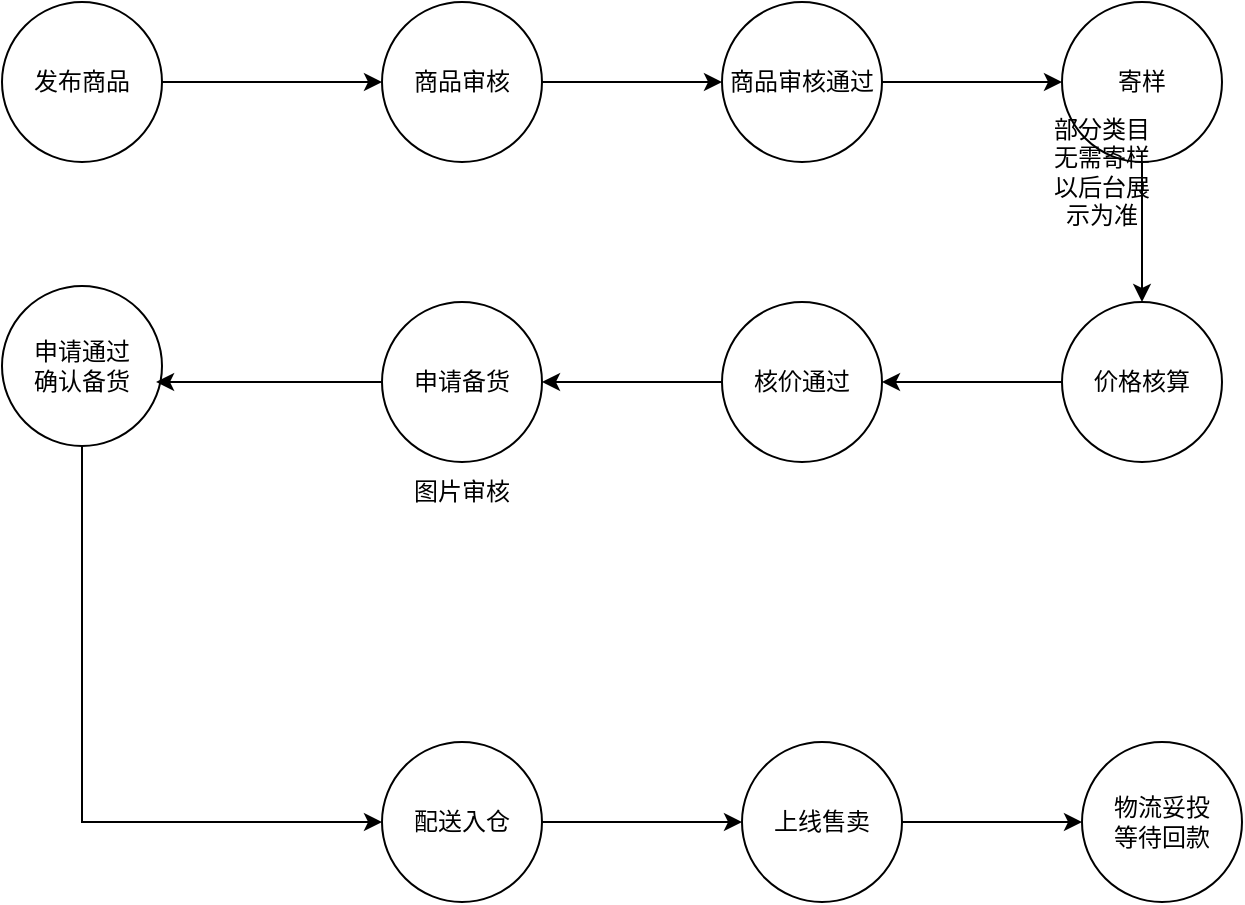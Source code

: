 <mxfile version="23.1.7" type="github">
  <diagram name="第 1 页" id="a4i_yAt7H9r80esRCjpm">
    <mxGraphModel dx="2074" dy="1121" grid="1" gridSize="10" guides="1" tooltips="1" connect="1" arrows="1" fold="1" page="1" pageScale="1" pageWidth="827" pageHeight="1169" math="0" shadow="0">
      <root>
        <mxCell id="0" />
        <mxCell id="1" parent="0" />
        <mxCell id="7kPn-hhuuJQue0atCEB6-13" style="edgeStyle=orthogonalEdgeStyle;rounded=0;orthogonalLoop=1;jettySize=auto;html=1;entryX=0;entryY=0.5;entryDx=0;entryDy=0;" edge="1" parent="1" source="7kPn-hhuuJQue0atCEB6-1" target="7kPn-hhuuJQue0atCEB6-2">
          <mxGeometry relative="1" as="geometry" />
        </mxCell>
        <mxCell id="7kPn-hhuuJQue0atCEB6-1" value="发布商品" style="ellipse;whiteSpace=wrap;html=1;aspect=fixed;" vertex="1" parent="1">
          <mxGeometry x="110" y="520" width="80" height="80" as="geometry" />
        </mxCell>
        <mxCell id="7kPn-hhuuJQue0atCEB6-14" style="edgeStyle=orthogonalEdgeStyle;rounded=0;orthogonalLoop=1;jettySize=auto;html=1;entryX=0;entryY=0.5;entryDx=0;entryDy=0;" edge="1" parent="1" source="7kPn-hhuuJQue0atCEB6-2" target="7kPn-hhuuJQue0atCEB6-3">
          <mxGeometry relative="1" as="geometry" />
        </mxCell>
        <mxCell id="7kPn-hhuuJQue0atCEB6-2" value="商品审核" style="ellipse;whiteSpace=wrap;html=1;aspect=fixed;" vertex="1" parent="1">
          <mxGeometry x="300" y="520" width="80" height="80" as="geometry" />
        </mxCell>
        <mxCell id="7kPn-hhuuJQue0atCEB6-15" style="edgeStyle=orthogonalEdgeStyle;rounded=0;orthogonalLoop=1;jettySize=auto;html=1;entryX=0;entryY=0.5;entryDx=0;entryDy=0;" edge="1" parent="1" source="7kPn-hhuuJQue0atCEB6-3" target="7kPn-hhuuJQue0atCEB6-4">
          <mxGeometry relative="1" as="geometry" />
        </mxCell>
        <mxCell id="7kPn-hhuuJQue0atCEB6-3" value="商品审核通过" style="ellipse;whiteSpace=wrap;html=1;aspect=fixed;" vertex="1" parent="1">
          <mxGeometry x="470" y="520" width="80" height="80" as="geometry" />
        </mxCell>
        <mxCell id="7kPn-hhuuJQue0atCEB6-16" style="edgeStyle=orthogonalEdgeStyle;rounded=0;orthogonalLoop=1;jettySize=auto;html=1;" edge="1" parent="1" source="7kPn-hhuuJQue0atCEB6-4" target="7kPn-hhuuJQue0atCEB6-5">
          <mxGeometry relative="1" as="geometry" />
        </mxCell>
        <mxCell id="7kPn-hhuuJQue0atCEB6-4" value="寄样" style="ellipse;whiteSpace=wrap;html=1;aspect=fixed;" vertex="1" parent="1">
          <mxGeometry x="640" y="520" width="80" height="80" as="geometry" />
        </mxCell>
        <mxCell id="7kPn-hhuuJQue0atCEB6-17" style="edgeStyle=orthogonalEdgeStyle;rounded=0;orthogonalLoop=1;jettySize=auto;html=1;" edge="1" parent="1" source="7kPn-hhuuJQue0atCEB6-5" target="7kPn-hhuuJQue0atCEB6-6">
          <mxGeometry relative="1" as="geometry" />
        </mxCell>
        <mxCell id="7kPn-hhuuJQue0atCEB6-5" value="价格核算" style="ellipse;whiteSpace=wrap;html=1;aspect=fixed;" vertex="1" parent="1">
          <mxGeometry x="640" y="670" width="80" height="80" as="geometry" />
        </mxCell>
        <mxCell id="7kPn-hhuuJQue0atCEB6-18" style="edgeStyle=orthogonalEdgeStyle;rounded=0;orthogonalLoop=1;jettySize=auto;html=1;" edge="1" parent="1" source="7kPn-hhuuJQue0atCEB6-6" target="7kPn-hhuuJQue0atCEB6-7">
          <mxGeometry relative="1" as="geometry" />
        </mxCell>
        <mxCell id="7kPn-hhuuJQue0atCEB6-6" value="核价通过" style="ellipse;whiteSpace=wrap;html=1;aspect=fixed;" vertex="1" parent="1">
          <mxGeometry x="470" y="670" width="80" height="80" as="geometry" />
        </mxCell>
        <mxCell id="7kPn-hhuuJQue0atCEB6-7" value="申请备货" style="ellipse;whiteSpace=wrap;html=1;aspect=fixed;" vertex="1" parent="1">
          <mxGeometry x="300" y="670" width="80" height="80" as="geometry" />
        </mxCell>
        <mxCell id="7kPn-hhuuJQue0atCEB6-20" style="edgeStyle=orthogonalEdgeStyle;rounded=0;orthogonalLoop=1;jettySize=auto;html=1;entryX=0;entryY=0.5;entryDx=0;entryDy=0;exitX=0.5;exitY=1;exitDx=0;exitDy=0;" edge="1" parent="1" source="7kPn-hhuuJQue0atCEB6-8" target="7kPn-hhuuJQue0atCEB6-9">
          <mxGeometry relative="1" as="geometry" />
        </mxCell>
        <mxCell id="7kPn-hhuuJQue0atCEB6-8" value="申请通过&lt;br&gt;确认备货" style="ellipse;whiteSpace=wrap;html=1;aspect=fixed;" vertex="1" parent="1">
          <mxGeometry x="110" y="662" width="80" height="80" as="geometry" />
        </mxCell>
        <mxCell id="7kPn-hhuuJQue0atCEB6-21" style="edgeStyle=orthogonalEdgeStyle;rounded=0;orthogonalLoop=1;jettySize=auto;html=1;" edge="1" parent="1" source="7kPn-hhuuJQue0atCEB6-9" target="7kPn-hhuuJQue0atCEB6-10">
          <mxGeometry relative="1" as="geometry" />
        </mxCell>
        <mxCell id="7kPn-hhuuJQue0atCEB6-9" value="配送入仓" style="ellipse;whiteSpace=wrap;html=1;aspect=fixed;" vertex="1" parent="1">
          <mxGeometry x="300" y="890" width="80" height="80" as="geometry" />
        </mxCell>
        <mxCell id="7kPn-hhuuJQue0atCEB6-22" style="edgeStyle=orthogonalEdgeStyle;rounded=0;orthogonalLoop=1;jettySize=auto;html=1;" edge="1" parent="1" source="7kPn-hhuuJQue0atCEB6-10" target="7kPn-hhuuJQue0atCEB6-12">
          <mxGeometry relative="1" as="geometry" />
        </mxCell>
        <mxCell id="7kPn-hhuuJQue0atCEB6-10" value="上线售卖" style="ellipse;whiteSpace=wrap;html=1;aspect=fixed;" vertex="1" parent="1">
          <mxGeometry x="480" y="890" width="80" height="80" as="geometry" />
        </mxCell>
        <mxCell id="7kPn-hhuuJQue0atCEB6-12" value="物流妥投&lt;br&gt;等待回款" style="ellipse;whiteSpace=wrap;html=1;aspect=fixed;" vertex="1" parent="1">
          <mxGeometry x="650" y="890" width="80" height="80" as="geometry" />
        </mxCell>
        <mxCell id="7kPn-hhuuJQue0atCEB6-19" style="edgeStyle=orthogonalEdgeStyle;rounded=0;orthogonalLoop=1;jettySize=auto;html=1;entryX=0.963;entryY=0.6;entryDx=0;entryDy=0;entryPerimeter=0;" edge="1" parent="1" source="7kPn-hhuuJQue0atCEB6-7" target="7kPn-hhuuJQue0atCEB6-8">
          <mxGeometry relative="1" as="geometry" />
        </mxCell>
        <mxCell id="7kPn-hhuuJQue0atCEB6-23" value="图片审核" style="text;html=1;align=center;verticalAlign=middle;whiteSpace=wrap;rounded=0;" vertex="1" parent="1">
          <mxGeometry x="310" y="750" width="60" height="30" as="geometry" />
        </mxCell>
        <mxCell id="7kPn-hhuuJQue0atCEB6-24" value="部分类目无需寄样&lt;br&gt;以后台展示为准" style="text;html=1;align=center;verticalAlign=middle;whiteSpace=wrap;rounded=0;" vertex="1" parent="1">
          <mxGeometry x="630" y="600" width="60" height="10" as="geometry" />
        </mxCell>
      </root>
    </mxGraphModel>
  </diagram>
</mxfile>
